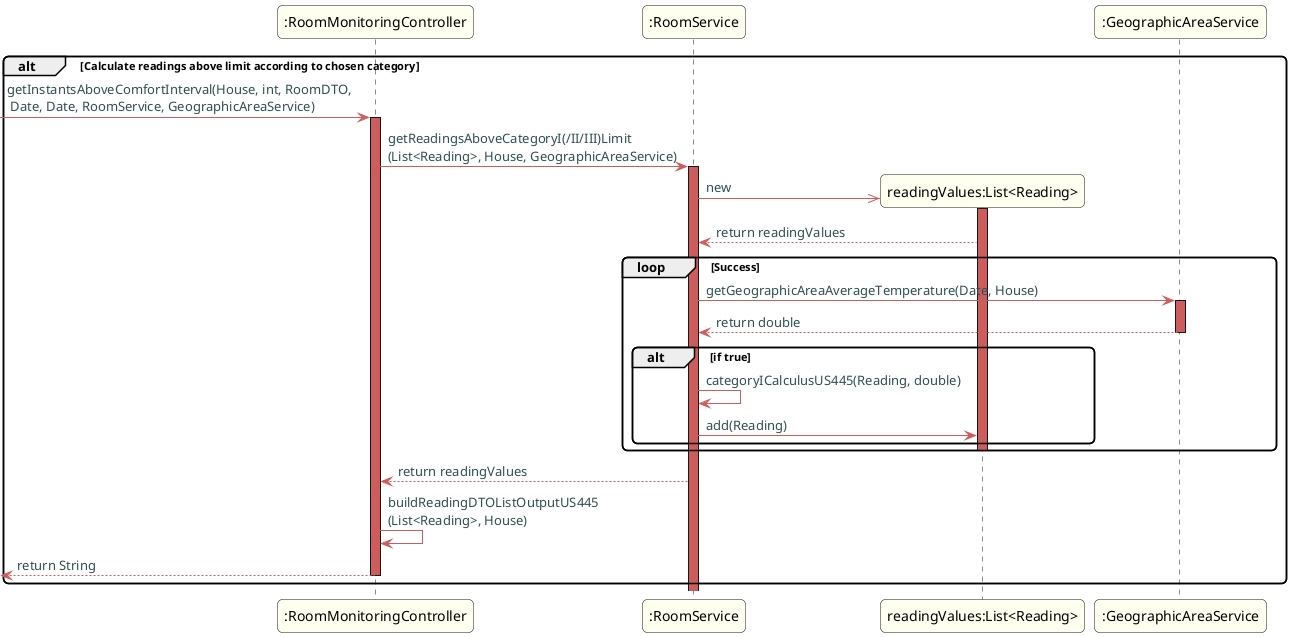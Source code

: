 @startuml
skinparam titleBorderRoundCorner 10
skinparam titleBorderThickness 3
skinparam titleBorderColor indianred
skinparam titleBackgroundColor ivory
skinparam FontName quicksand

 skinparam sequence {
 	LifeLineBackgroundColor indianred
 	ParticipantBackgroundColor ivory
 }

 skinparam roundcorner 10

 skinparam component {
   arrowThickness 1
   ArrowFontName Verdana
   ArrowColor indianred
   ArrowFontColor darkslategrey
 }

alt Calculate readings above limit according to chosen category

->":RoomMonitoringController": getInstantsAboveComfortInterval(House, int, RoomDTO,\n Date, Date, RoomService, GeographicAreaService)
activate ":RoomMonitoringController"
":RoomMonitoringController" -> ":RoomService": getReadingsAboveCategoryI(/II/III)Limit\n(List<Reading>, House, GeographicAreaService)
activate ":RoomService"
create "readingValues:List<Reading>"
":RoomService" ->> "readingValues:List<Reading>": new
activate "readingValues:List<Reading>"
"readingValues:List<Reading>" --> ":RoomService": return readingValues
loop Success
":RoomService"-> ":GeographicAreaService": getGeographicAreaAverageTemperature(Date, House)
activate ":GeographicAreaService"
":GeographicAreaService" --> ":RoomService": return double
deactivate ":GeographicAreaService"
alt if true
":RoomService" -> ":RoomService":categoryICalculusUS445(Reading, double)
":RoomService" -> "readingValues:List<Reading>": add(Reading)

end
deactivate "readingValues:List<Reading>"
end
":RoomService" --> ":RoomMonitoringController": return readingValues
":RoomMonitoringController" -> ":RoomMonitoringController": buildReadingDTOListOutputUS445\n(List<Reading>, House)
<--":RoomMonitoringController": return String
deactivate ":RoomMonitoringController"
end
@enduml